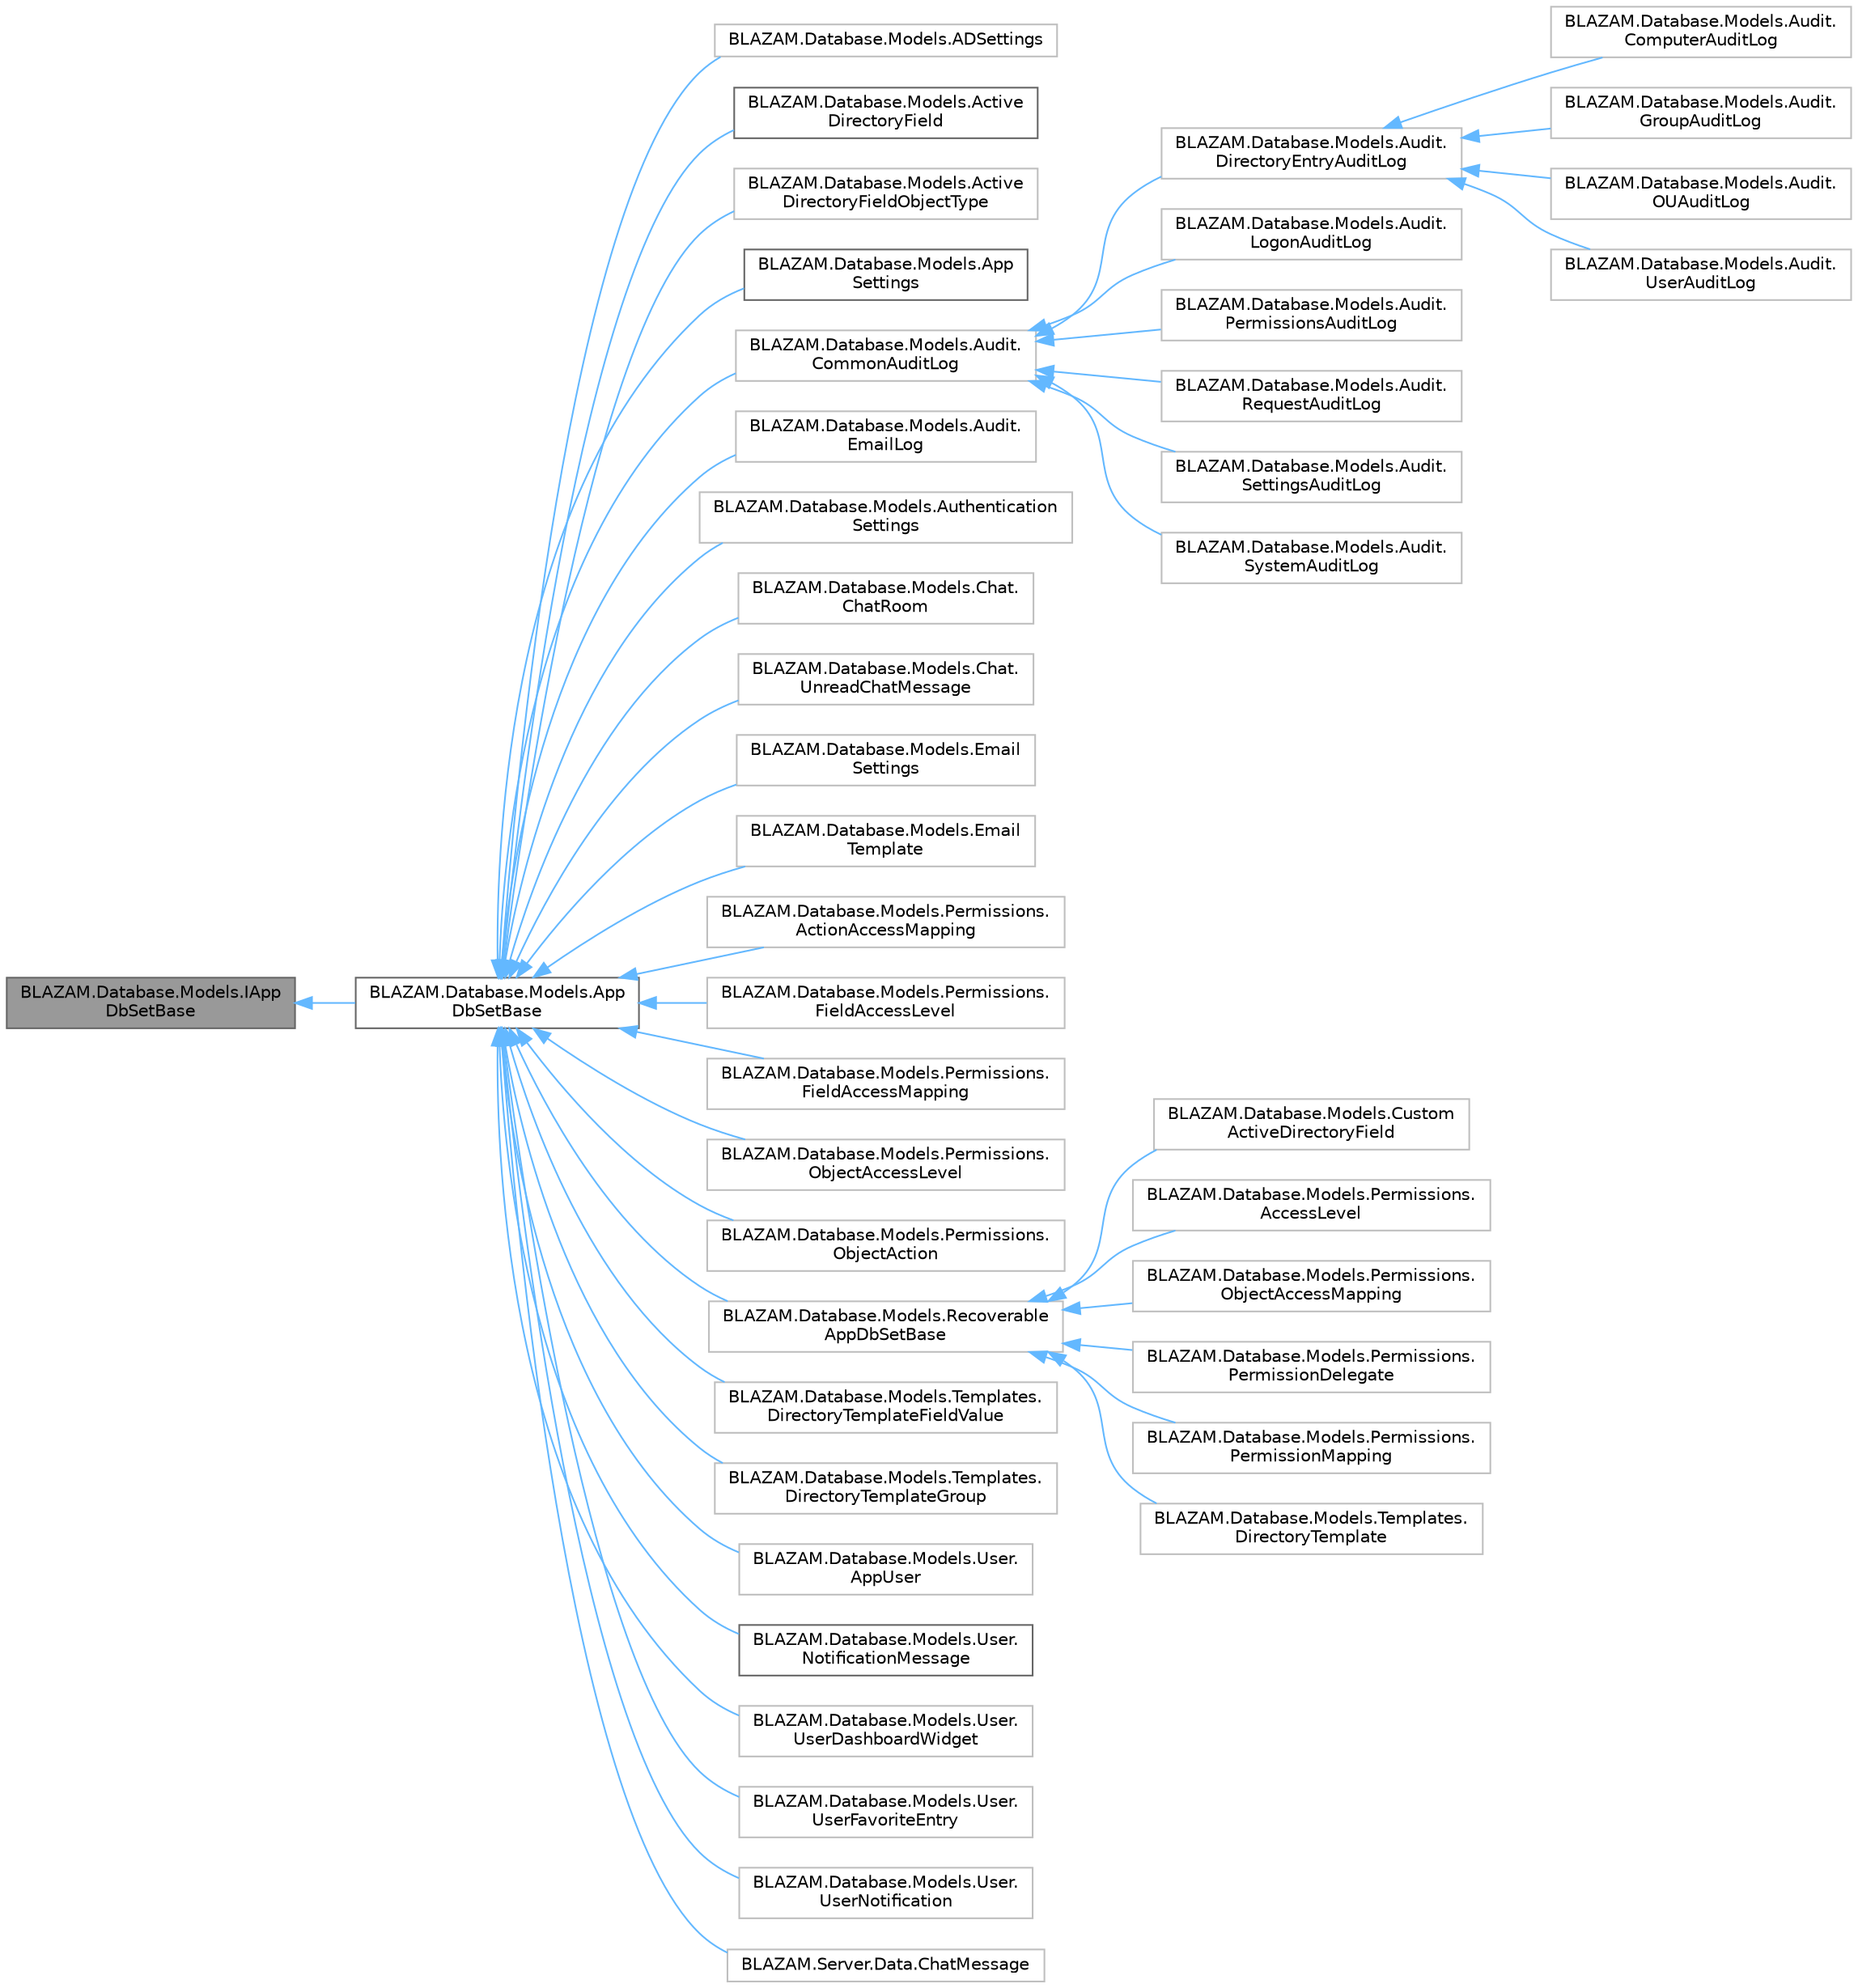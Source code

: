 digraph "BLAZAM.Database.Models.IAppDbSetBase"
{
 // LATEX_PDF_SIZE
  bgcolor="transparent";
  edge [fontname=Helvetica,fontsize=10,labelfontname=Helvetica,labelfontsize=10];
  node [fontname=Helvetica,fontsize=10,shape=box,height=0.2,width=0.4];
  rankdir="LR";
  Node1 [id="Node000001",label="BLAZAM.Database.Models.IApp\lDbSetBase",height=0.2,width=0.4,color="gray40", fillcolor="grey60", style="filled", fontcolor="black",tooltip=" "];
  Node1 -> Node2 [id="edge1_Node000001_Node000002",dir="back",color="steelblue1",style="solid",tooltip=" "];
  Node2 [id="Node000002",label="BLAZAM.Database.Models.App\lDbSetBase",height=0.2,width=0.4,color="gray40", fillcolor="white", style="filled",URL="$class_b_l_a_z_a_m_1_1_database_1_1_models_1_1_app_db_set_base.html",tooltip="Base class that all Database Model classes should inherit."];
  Node2 -> Node3 [id="edge2_Node000002_Node000003",dir="back",color="steelblue1",style="solid",tooltip=" "];
  Node3 [id="Node000003",label="BLAZAM.Database.Models.ADSettings",height=0.2,width=0.4,color="grey75", fillcolor="white", style="filled",URL="$class_b_l_a_z_a_m_1_1_database_1_1_models_1_1_a_d_settings.html",tooltip=" "];
  Node2 -> Node4 [id="edge3_Node000002_Node000004",dir="back",color="steelblue1",style="solid",tooltip=" "];
  Node4 [id="Node000004",label="BLAZAM.Database.Models.Active\lDirectoryField",height=0.2,width=0.4,color="gray40", fillcolor="white", style="filled",URL="$class_b_l_a_z_a_m_1_1_database_1_1_models_1_1_active_directory_field.html",tooltip="Represents a built-in standard Active Directory attribute."];
  Node2 -> Node5 [id="edge4_Node000002_Node000005",dir="back",color="steelblue1",style="solid",tooltip=" "];
  Node5 [id="Node000005",label="BLAZAM.Database.Models.Active\lDirectoryFieldObjectType",height=0.2,width=0.4,color="grey75", fillcolor="white", style="filled",URL="$class_b_l_a_z_a_m_1_1_database_1_1_models_1_1_active_directory_field_object_type.html",tooltip=" "];
  Node2 -> Node6 [id="edge5_Node000002_Node000006",dir="back",color="steelblue1",style="solid",tooltip=" "];
  Node6 [id="Node000006",label="BLAZAM.Database.Models.App\lSettings",height=0.2,width=0.4,color="gray40", fillcolor="white", style="filled",URL="$class_b_l_a_z_a_m_1_1_database_1_1_models_1_1_app_settings.html",tooltip="The base application settings. These are the most general settings, and application wide."];
  Node2 -> Node7 [id="edge6_Node000002_Node000007",dir="back",color="steelblue1",style="solid",tooltip=" "];
  Node7 [id="Node000007",label="BLAZAM.Database.Models.Audit.\lCommonAuditLog",height=0.2,width=0.4,color="grey75", fillcolor="white", style="filled",URL="$class_b_l_a_z_a_m_1_1_database_1_1_models_1_1_audit_1_1_common_audit_log.html",tooltip=" "];
  Node7 -> Node8 [id="edge7_Node000007_Node000008",dir="back",color="steelblue1",style="solid",tooltip=" "];
  Node8 [id="Node000008",label="BLAZAM.Database.Models.Audit.\lDirectoryEntryAuditLog",height=0.2,width=0.4,color="grey75", fillcolor="white", style="filled",URL="$class_b_l_a_z_a_m_1_1_database_1_1_models_1_1_audit_1_1_directory_entry_audit_log.html",tooltip=" "];
  Node8 -> Node9 [id="edge8_Node000008_Node000009",dir="back",color="steelblue1",style="solid",tooltip=" "];
  Node9 [id="Node000009",label="BLAZAM.Database.Models.Audit.\lComputerAuditLog",height=0.2,width=0.4,color="grey75", fillcolor="white", style="filled",URL="$class_b_l_a_z_a_m_1_1_database_1_1_models_1_1_audit_1_1_computer_audit_log.html",tooltip=" "];
  Node8 -> Node10 [id="edge9_Node000008_Node000010",dir="back",color="steelblue1",style="solid",tooltip=" "];
  Node10 [id="Node000010",label="BLAZAM.Database.Models.Audit.\lGroupAuditLog",height=0.2,width=0.4,color="grey75", fillcolor="white", style="filled",URL="$class_b_l_a_z_a_m_1_1_database_1_1_models_1_1_audit_1_1_group_audit_log.html",tooltip=" "];
  Node8 -> Node11 [id="edge10_Node000008_Node000011",dir="back",color="steelblue1",style="solid",tooltip=" "];
  Node11 [id="Node000011",label="BLAZAM.Database.Models.Audit.\lOUAuditLog",height=0.2,width=0.4,color="grey75", fillcolor="white", style="filled",URL="$class_b_l_a_z_a_m_1_1_database_1_1_models_1_1_audit_1_1_o_u_audit_log.html",tooltip=" "];
  Node8 -> Node12 [id="edge11_Node000008_Node000012",dir="back",color="steelblue1",style="solid",tooltip=" "];
  Node12 [id="Node000012",label="BLAZAM.Database.Models.Audit.\lUserAuditLog",height=0.2,width=0.4,color="grey75", fillcolor="white", style="filled",URL="$class_b_l_a_z_a_m_1_1_database_1_1_models_1_1_audit_1_1_user_audit_log.html",tooltip=" "];
  Node7 -> Node13 [id="edge12_Node000007_Node000013",dir="back",color="steelblue1",style="solid",tooltip=" "];
  Node13 [id="Node000013",label="BLAZAM.Database.Models.Audit.\lLogonAuditLog",height=0.2,width=0.4,color="grey75", fillcolor="white", style="filled",URL="$class_b_l_a_z_a_m_1_1_database_1_1_models_1_1_audit_1_1_logon_audit_log.html",tooltip=" "];
  Node7 -> Node14 [id="edge13_Node000007_Node000014",dir="back",color="steelblue1",style="solid",tooltip=" "];
  Node14 [id="Node000014",label="BLAZAM.Database.Models.Audit.\lPermissionsAuditLog",height=0.2,width=0.4,color="grey75", fillcolor="white", style="filled",URL="$class_b_l_a_z_a_m_1_1_database_1_1_models_1_1_audit_1_1_permissions_audit_log.html",tooltip=" "];
  Node7 -> Node15 [id="edge14_Node000007_Node000015",dir="back",color="steelblue1",style="solid",tooltip=" "];
  Node15 [id="Node000015",label="BLAZAM.Database.Models.Audit.\lRequestAuditLog",height=0.2,width=0.4,color="grey75", fillcolor="white", style="filled",URL="$class_b_l_a_z_a_m_1_1_database_1_1_models_1_1_audit_1_1_request_audit_log.html",tooltip=" "];
  Node7 -> Node16 [id="edge15_Node000007_Node000016",dir="back",color="steelblue1",style="solid",tooltip=" "];
  Node16 [id="Node000016",label="BLAZAM.Database.Models.Audit.\lSettingsAuditLog",height=0.2,width=0.4,color="grey75", fillcolor="white", style="filled",URL="$class_b_l_a_z_a_m_1_1_database_1_1_models_1_1_audit_1_1_settings_audit_log.html",tooltip=" "];
  Node7 -> Node17 [id="edge16_Node000007_Node000017",dir="back",color="steelblue1",style="solid",tooltip=" "];
  Node17 [id="Node000017",label="BLAZAM.Database.Models.Audit.\lSystemAuditLog",height=0.2,width=0.4,color="grey75", fillcolor="white", style="filled",URL="$class_b_l_a_z_a_m_1_1_database_1_1_models_1_1_audit_1_1_system_audit_log.html",tooltip=" "];
  Node2 -> Node18 [id="edge17_Node000002_Node000018",dir="back",color="steelblue1",style="solid",tooltip=" "];
  Node18 [id="Node000018",label="BLAZAM.Database.Models.Audit.\lEmailLog",height=0.2,width=0.4,color="grey75", fillcolor="white", style="filled",tooltip=" "];
  Node2 -> Node19 [id="edge18_Node000002_Node000019",dir="back",color="steelblue1",style="solid",tooltip=" "];
  Node19 [id="Node000019",label="BLAZAM.Database.Models.Authentication\lSettings",height=0.2,width=0.4,color="grey75", fillcolor="white", style="filled",URL="$class_b_l_a_z_a_m_1_1_database_1_1_models_1_1_authentication_settings.html",tooltip=" "];
  Node2 -> Node20 [id="edge19_Node000002_Node000020",dir="back",color="steelblue1",style="solid",tooltip=" "];
  Node20 [id="Node000020",label="BLAZAM.Database.Models.Chat.\lChatRoom",height=0.2,width=0.4,color="grey75", fillcolor="white", style="filled",URL="$class_b_l_a_z_a_m_1_1_database_1_1_models_1_1_chat_1_1_chat_room.html",tooltip=" "];
  Node2 -> Node21 [id="edge20_Node000002_Node000021",dir="back",color="steelblue1",style="solid",tooltip=" "];
  Node21 [id="Node000021",label="BLAZAM.Database.Models.Chat.\lUnreadChatMessage",height=0.2,width=0.4,color="grey75", fillcolor="white", style="filled",URL="$class_b_l_a_z_a_m_1_1_database_1_1_models_1_1_chat_1_1_unread_chat_message.html",tooltip=" "];
  Node2 -> Node22 [id="edge21_Node000002_Node000022",dir="back",color="steelblue1",style="solid",tooltip=" "];
  Node22 [id="Node000022",label="BLAZAM.Database.Models.Email\lSettings",height=0.2,width=0.4,color="grey75", fillcolor="white", style="filled",URL="$class_b_l_a_z_a_m_1_1_database_1_1_models_1_1_email_settings.html",tooltip=" "];
  Node2 -> Node23 [id="edge22_Node000002_Node000023",dir="back",color="steelblue1",style="solid",tooltip=" "];
  Node23 [id="Node000023",label="BLAZAM.Database.Models.Email\lTemplate",height=0.2,width=0.4,color="grey75", fillcolor="white", style="filled",URL="$class_b_l_a_z_a_m_1_1_database_1_1_models_1_1_email_template.html",tooltip=" "];
  Node2 -> Node24 [id="edge23_Node000002_Node000024",dir="back",color="steelblue1",style="solid",tooltip=" "];
  Node24 [id="Node000024",label="BLAZAM.Database.Models.Permissions.\lActionAccessMapping",height=0.2,width=0.4,color="grey75", fillcolor="white", style="filled",URL="$class_b_l_a_z_a_m_1_1_database_1_1_models_1_1_permissions_1_1_action_access_mapping.html",tooltip=" "];
  Node2 -> Node25 [id="edge24_Node000002_Node000025",dir="back",color="steelblue1",style="solid",tooltip=" "];
  Node25 [id="Node000025",label="BLAZAM.Database.Models.Permissions.\lFieldAccessLevel",height=0.2,width=0.4,color="grey75", fillcolor="white", style="filled",URL="$class_b_l_a_z_a_m_1_1_database_1_1_models_1_1_permissions_1_1_field_access_level.html",tooltip=" "];
  Node2 -> Node26 [id="edge25_Node000002_Node000026",dir="back",color="steelblue1",style="solid",tooltip=" "];
  Node26 [id="Node000026",label="BLAZAM.Database.Models.Permissions.\lFieldAccessMapping",height=0.2,width=0.4,color="grey75", fillcolor="white", style="filled",URL="$class_b_l_a_z_a_m_1_1_database_1_1_models_1_1_permissions_1_1_field_access_mapping.html",tooltip=" "];
  Node2 -> Node27 [id="edge26_Node000002_Node000027",dir="back",color="steelblue1",style="solid",tooltip=" "];
  Node27 [id="Node000027",label="BLAZAM.Database.Models.Permissions.\lObjectAccessLevel",height=0.2,width=0.4,color="grey75", fillcolor="white", style="filled",URL="$class_b_l_a_z_a_m_1_1_database_1_1_models_1_1_permissions_1_1_object_access_level.html",tooltip=" "];
  Node2 -> Node28 [id="edge27_Node000002_Node000028",dir="back",color="steelblue1",style="solid",tooltip=" "];
  Node28 [id="Node000028",label="BLAZAM.Database.Models.Permissions.\lObjectAction",height=0.2,width=0.4,color="grey75", fillcolor="white", style="filled",URL="$class_b_l_a_z_a_m_1_1_database_1_1_models_1_1_permissions_1_1_object_action.html",tooltip=" "];
  Node2 -> Node29 [id="edge28_Node000002_Node000029",dir="back",color="steelblue1",style="solid",tooltip=" "];
  Node29 [id="Node000029",label="BLAZAM.Database.Models.Recoverable\lAppDbSetBase",height=0.2,width=0.4,color="grey75", fillcolor="white", style="filled",URL="$class_b_l_a_z_a_m_1_1_database_1_1_models_1_1_recoverable_app_db_set_base.html",tooltip=" "];
  Node29 -> Node30 [id="edge29_Node000029_Node000030",dir="back",color="steelblue1",style="solid",tooltip=" "];
  Node30 [id="Node000030",label="BLAZAM.Database.Models.Custom\lActiveDirectoryField",height=0.2,width=0.4,color="grey75", fillcolor="white", style="filled",URL="$class_b_l_a_z_a_m_1_1_database_1_1_models_1_1_custom_active_directory_field.html",tooltip=" "];
  Node29 -> Node31 [id="edge30_Node000029_Node000031",dir="back",color="steelblue1",style="solid",tooltip=" "];
  Node31 [id="Node000031",label="BLAZAM.Database.Models.Permissions.\lAccessLevel",height=0.2,width=0.4,color="grey75", fillcolor="white", style="filled",URL="$class_b_l_a_z_a_m_1_1_database_1_1_models_1_1_permissions_1_1_access_level.html",tooltip=" "];
  Node29 -> Node32 [id="edge31_Node000029_Node000032",dir="back",color="steelblue1",style="solid",tooltip=" "];
  Node32 [id="Node000032",label="BLAZAM.Database.Models.Permissions.\lObjectAccessMapping",height=0.2,width=0.4,color="grey75", fillcolor="white", style="filled",URL="$class_b_l_a_z_a_m_1_1_database_1_1_models_1_1_permissions_1_1_object_access_mapping.html",tooltip=" "];
  Node29 -> Node33 [id="edge32_Node000029_Node000033",dir="back",color="steelblue1",style="solid",tooltip=" "];
  Node33 [id="Node000033",label="BLAZAM.Database.Models.Permissions.\lPermissionDelegate",height=0.2,width=0.4,color="grey75", fillcolor="white", style="filled",URL="$class_b_l_a_z_a_m_1_1_database_1_1_models_1_1_permissions_1_1_permission_delegate.html",tooltip=" "];
  Node29 -> Node34 [id="edge33_Node000029_Node000034",dir="back",color="steelblue1",style="solid",tooltip=" "];
  Node34 [id="Node000034",label="BLAZAM.Database.Models.Permissions.\lPermissionMapping",height=0.2,width=0.4,color="grey75", fillcolor="white", style="filled",URL="$class_b_l_a_z_a_m_1_1_database_1_1_models_1_1_permissions_1_1_permission_mapping.html",tooltip=" "];
  Node29 -> Node35 [id="edge34_Node000029_Node000035",dir="back",color="steelblue1",style="solid",tooltip=" "];
  Node35 [id="Node000035",label="BLAZAM.Database.Models.Templates.\lDirectoryTemplate",height=0.2,width=0.4,color="grey75", fillcolor="white", style="filled",URL="$class_b_l_a_z_a_m_1_1_database_1_1_models_1_1_templates_1_1_directory_template.html",tooltip=" "];
  Node2 -> Node36 [id="edge35_Node000002_Node000036",dir="back",color="steelblue1",style="solid",tooltip=" "];
  Node36 [id="Node000036",label="BLAZAM.Database.Models.Templates.\lDirectoryTemplateFieldValue",height=0.2,width=0.4,color="grey75", fillcolor="white", style="filled",URL="$class_b_l_a_z_a_m_1_1_database_1_1_models_1_1_templates_1_1_directory_template_field_value.html",tooltip=" "];
  Node2 -> Node37 [id="edge36_Node000002_Node000037",dir="back",color="steelblue1",style="solid",tooltip=" "];
  Node37 [id="Node000037",label="BLAZAM.Database.Models.Templates.\lDirectoryTemplateGroup",height=0.2,width=0.4,color="grey75", fillcolor="white", style="filled",URL="$class_b_l_a_z_a_m_1_1_database_1_1_models_1_1_templates_1_1_directory_template_group.html",tooltip=" "];
  Node2 -> Node38 [id="edge37_Node000002_Node000038",dir="back",color="steelblue1",style="solid",tooltip=" "];
  Node38 [id="Node000038",label="BLAZAM.Database.Models.User.\lAppUser",height=0.2,width=0.4,color="grey75", fillcolor="white", style="filled",URL="$class_b_l_a_z_a_m_1_1_database_1_1_models_1_1_user_1_1_app_user.html",tooltip=" "];
  Node2 -> Node39 [id="edge38_Node000002_Node000039",dir="back",color="steelblue1",style="solid",tooltip=" "];
  Node39 [id="Node000039",label="BLAZAM.Database.Models.User.\lNotificationMessage",height=0.2,width=0.4,color="gray40", fillcolor="white", style="filled",URL="$class_b_l_a_z_a_m_1_1_database_1_1_models_1_1_user_1_1_notification_message.html",tooltip="A notification message for the web user. These are placed under the user's notifications panel."];
  Node2 -> Node40 [id="edge39_Node000002_Node000040",dir="back",color="steelblue1",style="solid",tooltip=" "];
  Node40 [id="Node000040",label="BLAZAM.Database.Models.User.\lUserDashboardWidget",height=0.2,width=0.4,color="grey75", fillcolor="white", style="filled",URL="$class_b_l_a_z_a_m_1_1_database_1_1_models_1_1_user_1_1_user_dashboard_widget.html",tooltip=" "];
  Node2 -> Node41 [id="edge40_Node000002_Node000041",dir="back",color="steelblue1",style="solid",tooltip=" "];
  Node41 [id="Node000041",label="BLAZAM.Database.Models.User.\lUserFavoriteEntry",height=0.2,width=0.4,color="grey75", fillcolor="white", style="filled",URL="$class_b_l_a_z_a_m_1_1_database_1_1_models_1_1_user_1_1_user_favorite_entry.html",tooltip=" "];
  Node2 -> Node42 [id="edge41_Node000002_Node000042",dir="back",color="steelblue1",style="solid",tooltip=" "];
  Node42 [id="Node000042",label="BLAZAM.Database.Models.User.\lUserNotification",height=0.2,width=0.4,color="grey75", fillcolor="white", style="filled",URL="$class_b_l_a_z_a_m_1_1_database_1_1_models_1_1_user_1_1_user_notification.html",tooltip=" "];
  Node2 -> Node43 [id="edge42_Node000002_Node000043",dir="back",color="steelblue1",style="solid",tooltip=" "];
  Node43 [id="Node000043",label="BLAZAM.Server.Data.ChatMessage",height=0.2,width=0.4,color="grey75", fillcolor="white", style="filled",URL="$class_b_l_a_z_a_m_1_1_server_1_1_data_1_1_chat_message.html",tooltip=" "];
}
